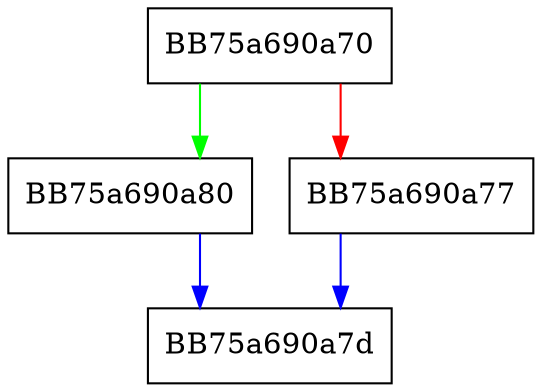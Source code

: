 digraph postDecOpenCount {
  node [shape="box"];
  graph [splines=ortho];
  BB75a690a70 -> BB75a690a80 [color="green"];
  BB75a690a70 -> BB75a690a77 [color="red"];
  BB75a690a77 -> BB75a690a7d [color="blue"];
  BB75a690a80 -> BB75a690a7d [color="blue"];
}